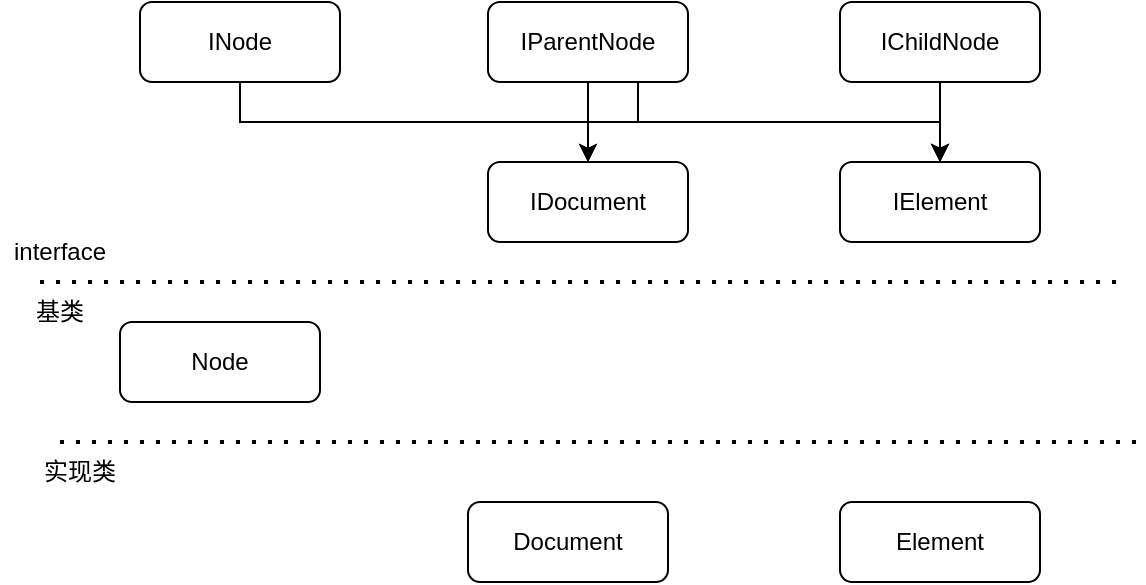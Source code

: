 <mxfile version="21.1.5" type="github">
  <diagram name="第 1 页" id="zwDnVUA_XocZZC7smpAX">
    <mxGraphModel dx="954" dy="616" grid="1" gridSize="10" guides="1" tooltips="1" connect="1" arrows="1" fold="1" page="1" pageScale="1" pageWidth="827" pageHeight="1169" math="0" shadow="0">
      <root>
        <mxCell id="0" />
        <mxCell id="1" parent="0" />
        <mxCell id="UcRj-BzHn_4Ec7ohRrHV-10" style="edgeStyle=orthogonalEdgeStyle;rounded=0;orthogonalLoop=1;jettySize=auto;html=1;exitX=0.5;exitY=1;exitDx=0;exitDy=0;entryX=0.5;entryY=0;entryDx=0;entryDy=0;" edge="1" parent="1" source="UcRj-BzHn_4Ec7ohRrHV-1" target="UcRj-BzHn_4Ec7ohRrHV-8">
          <mxGeometry relative="1" as="geometry" />
        </mxCell>
        <mxCell id="UcRj-BzHn_4Ec7ohRrHV-12" style="edgeStyle=orthogonalEdgeStyle;rounded=0;orthogonalLoop=1;jettySize=auto;html=1;exitX=0.5;exitY=1;exitDx=0;exitDy=0;" edge="1" parent="1" source="UcRj-BzHn_4Ec7ohRrHV-1" target="UcRj-BzHn_4Ec7ohRrHV-7">
          <mxGeometry relative="1" as="geometry" />
        </mxCell>
        <mxCell id="UcRj-BzHn_4Ec7ohRrHV-1" value="INode" style="rounded=1;whiteSpace=wrap;html=1;" vertex="1" parent="1">
          <mxGeometry x="140" y="110" width="100" height="40" as="geometry" />
        </mxCell>
        <mxCell id="UcRj-BzHn_4Ec7ohRrHV-14" style="edgeStyle=orthogonalEdgeStyle;rounded=0;orthogonalLoop=1;jettySize=auto;html=1;exitX=0.5;exitY=1;exitDx=0;exitDy=0;entryX=0.5;entryY=0;entryDx=0;entryDy=0;" edge="1" parent="1" source="UcRj-BzHn_4Ec7ohRrHV-2" target="UcRj-BzHn_4Ec7ohRrHV-7">
          <mxGeometry relative="1" as="geometry" />
        </mxCell>
        <mxCell id="UcRj-BzHn_4Ec7ohRrHV-2" value="IChildNode" style="rounded=1;whiteSpace=wrap;html=1;" vertex="1" parent="1">
          <mxGeometry x="490" y="110" width="100" height="40" as="geometry" />
        </mxCell>
        <mxCell id="UcRj-BzHn_4Ec7ohRrHV-11" style="edgeStyle=orthogonalEdgeStyle;rounded=0;orthogonalLoop=1;jettySize=auto;html=1;exitX=0.5;exitY=1;exitDx=0;exitDy=0;" edge="1" parent="1" source="UcRj-BzHn_4Ec7ohRrHV-3">
          <mxGeometry relative="1" as="geometry">
            <mxPoint x="364" y="190" as="targetPoint" />
          </mxGeometry>
        </mxCell>
        <mxCell id="UcRj-BzHn_4Ec7ohRrHV-13" style="edgeStyle=orthogonalEdgeStyle;rounded=0;orthogonalLoop=1;jettySize=auto;html=1;exitX=0.75;exitY=1;exitDx=0;exitDy=0;entryX=0.5;entryY=0;entryDx=0;entryDy=0;" edge="1" parent="1" source="UcRj-BzHn_4Ec7ohRrHV-3" target="UcRj-BzHn_4Ec7ohRrHV-7">
          <mxGeometry relative="1" as="geometry" />
        </mxCell>
        <mxCell id="UcRj-BzHn_4Ec7ohRrHV-3" value="IParentNode" style="rounded=1;whiteSpace=wrap;html=1;" vertex="1" parent="1">
          <mxGeometry x="314" y="110" width="100" height="40" as="geometry" />
        </mxCell>
        <mxCell id="UcRj-BzHn_4Ec7ohRrHV-4" value="Node" style="rounded=1;whiteSpace=wrap;html=1;" vertex="1" parent="1">
          <mxGeometry x="130" y="270" width="100" height="40" as="geometry" />
        </mxCell>
        <mxCell id="UcRj-BzHn_4Ec7ohRrHV-5" value="Document" style="rounded=1;whiteSpace=wrap;html=1;" vertex="1" parent="1">
          <mxGeometry x="304" y="360" width="100" height="40" as="geometry" />
        </mxCell>
        <mxCell id="UcRj-BzHn_4Ec7ohRrHV-6" value="Element" style="rounded=1;whiteSpace=wrap;html=1;" vertex="1" parent="1">
          <mxGeometry x="490" y="360" width="100" height="40" as="geometry" />
        </mxCell>
        <mxCell id="UcRj-BzHn_4Ec7ohRrHV-7" value="IElement" style="rounded=1;whiteSpace=wrap;html=1;" vertex="1" parent="1">
          <mxGeometry x="490" y="190" width="100" height="40" as="geometry" />
        </mxCell>
        <mxCell id="UcRj-BzHn_4Ec7ohRrHV-8" value="IDocument" style="rounded=1;whiteSpace=wrap;html=1;" vertex="1" parent="1">
          <mxGeometry x="314" y="190" width="100" height="40" as="geometry" />
        </mxCell>
        <mxCell id="UcRj-BzHn_4Ec7ohRrHV-15" value="" style="endArrow=none;dashed=1;html=1;dashPattern=1 3;strokeWidth=2;rounded=0;" edge="1" parent="1">
          <mxGeometry width="50" height="50" relative="1" as="geometry">
            <mxPoint x="90" y="250" as="sourcePoint" />
            <mxPoint x="630" y="250" as="targetPoint" />
          </mxGeometry>
        </mxCell>
        <mxCell id="UcRj-BzHn_4Ec7ohRrHV-16" value="interface" style="text;html=1;strokeColor=none;fillColor=none;align=center;verticalAlign=middle;whiteSpace=wrap;rounded=0;" vertex="1" parent="1">
          <mxGeometry x="70" y="220" width="60" height="30" as="geometry" />
        </mxCell>
        <mxCell id="UcRj-BzHn_4Ec7ohRrHV-17" value="基类" style="text;html=1;strokeColor=none;fillColor=none;align=center;verticalAlign=middle;whiteSpace=wrap;rounded=0;" vertex="1" parent="1">
          <mxGeometry x="70" y="250" width="60" height="30" as="geometry" />
        </mxCell>
        <mxCell id="UcRj-BzHn_4Ec7ohRrHV-18" value="" style="endArrow=none;dashed=1;html=1;dashPattern=1 3;strokeWidth=2;rounded=0;" edge="1" parent="1">
          <mxGeometry width="50" height="50" relative="1" as="geometry">
            <mxPoint x="100" y="330" as="sourcePoint" />
            <mxPoint x="640" y="330" as="targetPoint" />
          </mxGeometry>
        </mxCell>
        <mxCell id="UcRj-BzHn_4Ec7ohRrHV-19" value="实现类" style="text;html=1;strokeColor=none;fillColor=none;align=center;verticalAlign=middle;whiteSpace=wrap;rounded=0;" vertex="1" parent="1">
          <mxGeometry x="80" y="330" width="60" height="30" as="geometry" />
        </mxCell>
      </root>
    </mxGraphModel>
  </diagram>
</mxfile>
